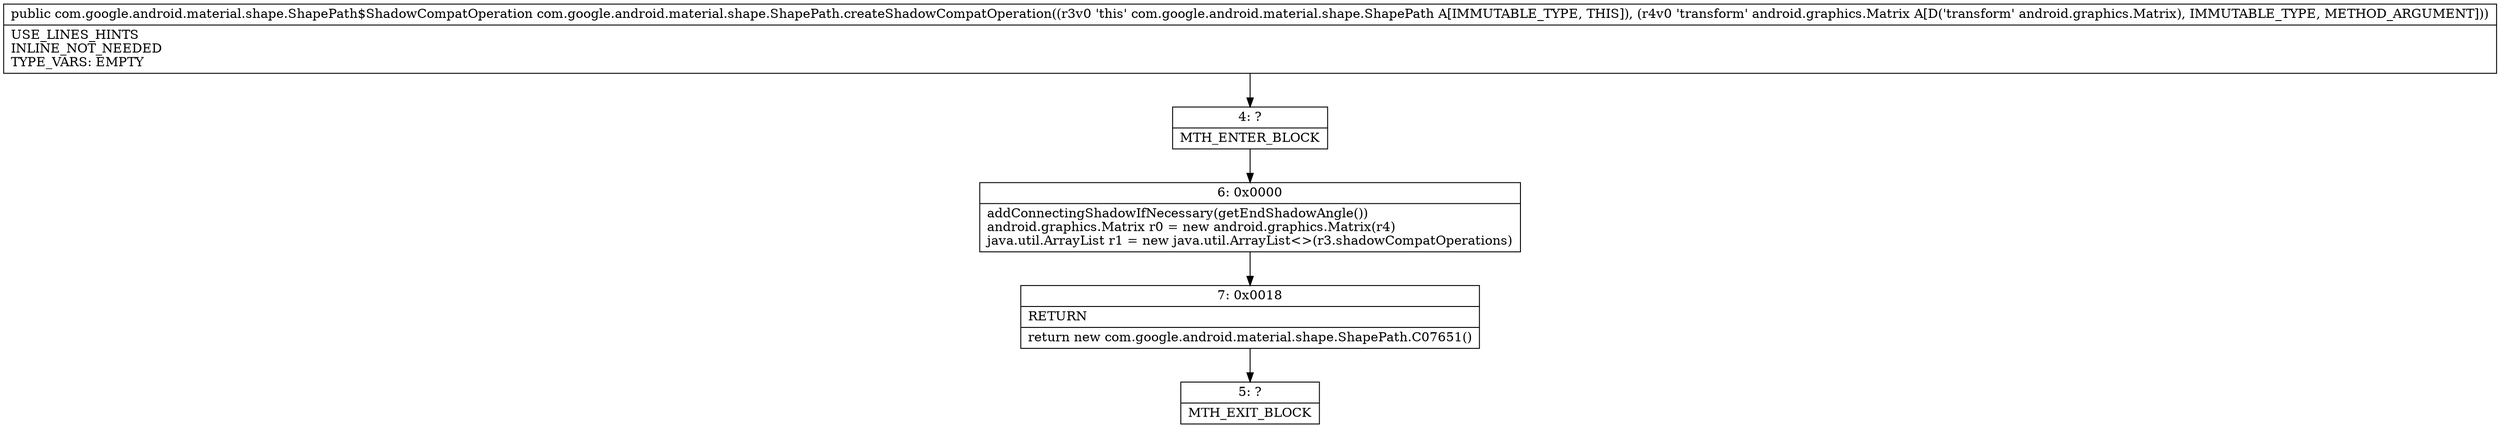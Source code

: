 digraph "CFG forcom.google.android.material.shape.ShapePath.createShadowCompatOperation(Landroid\/graphics\/Matrix;)Lcom\/google\/android\/material\/shape\/ShapePath$ShadowCompatOperation;" {
Node_4 [shape=record,label="{4\:\ ?|MTH_ENTER_BLOCK\l}"];
Node_6 [shape=record,label="{6\:\ 0x0000|addConnectingShadowIfNecessary(getEndShadowAngle())\landroid.graphics.Matrix r0 = new android.graphics.Matrix(r4)\ljava.util.ArrayList r1 = new java.util.ArrayList\<\>(r3.shadowCompatOperations)\l}"];
Node_7 [shape=record,label="{7\:\ 0x0018|RETURN\l|return new com.google.android.material.shape.ShapePath.C07651()\l}"];
Node_5 [shape=record,label="{5\:\ ?|MTH_EXIT_BLOCK\l}"];
MethodNode[shape=record,label="{public com.google.android.material.shape.ShapePath$ShadowCompatOperation com.google.android.material.shape.ShapePath.createShadowCompatOperation((r3v0 'this' com.google.android.material.shape.ShapePath A[IMMUTABLE_TYPE, THIS]), (r4v0 'transform' android.graphics.Matrix A[D('transform' android.graphics.Matrix), IMMUTABLE_TYPE, METHOD_ARGUMENT]))  | USE_LINES_HINTS\lINLINE_NOT_NEEDED\lTYPE_VARS: EMPTY\l}"];
MethodNode -> Node_4;Node_4 -> Node_6;
Node_6 -> Node_7;
Node_7 -> Node_5;
}

